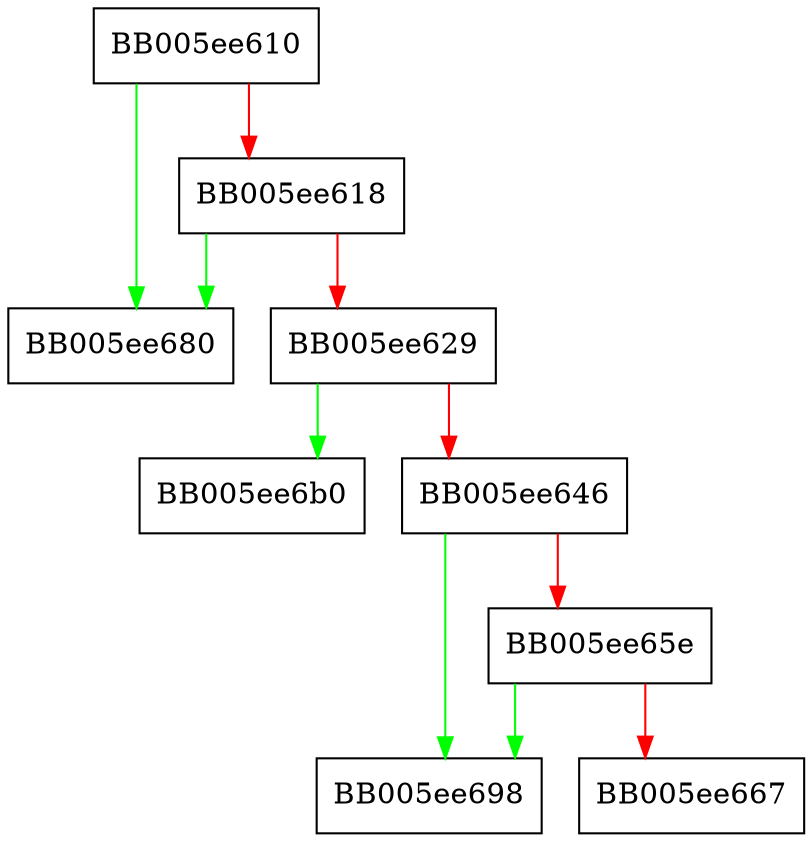 digraph sh_testbit {
  node [shape="box"];
  graph [splines=ortho];
  BB005ee610 -> BB005ee680 [color="green"];
  BB005ee610 -> BB005ee618 [color="red"];
  BB005ee618 -> BB005ee680 [color="green"];
  BB005ee618 -> BB005ee629 [color="red"];
  BB005ee629 -> BB005ee6b0 [color="green"];
  BB005ee629 -> BB005ee646 [color="red"];
  BB005ee646 -> BB005ee698 [color="green"];
  BB005ee646 -> BB005ee65e [color="red"];
  BB005ee65e -> BB005ee698 [color="green"];
  BB005ee65e -> BB005ee667 [color="red"];
}
